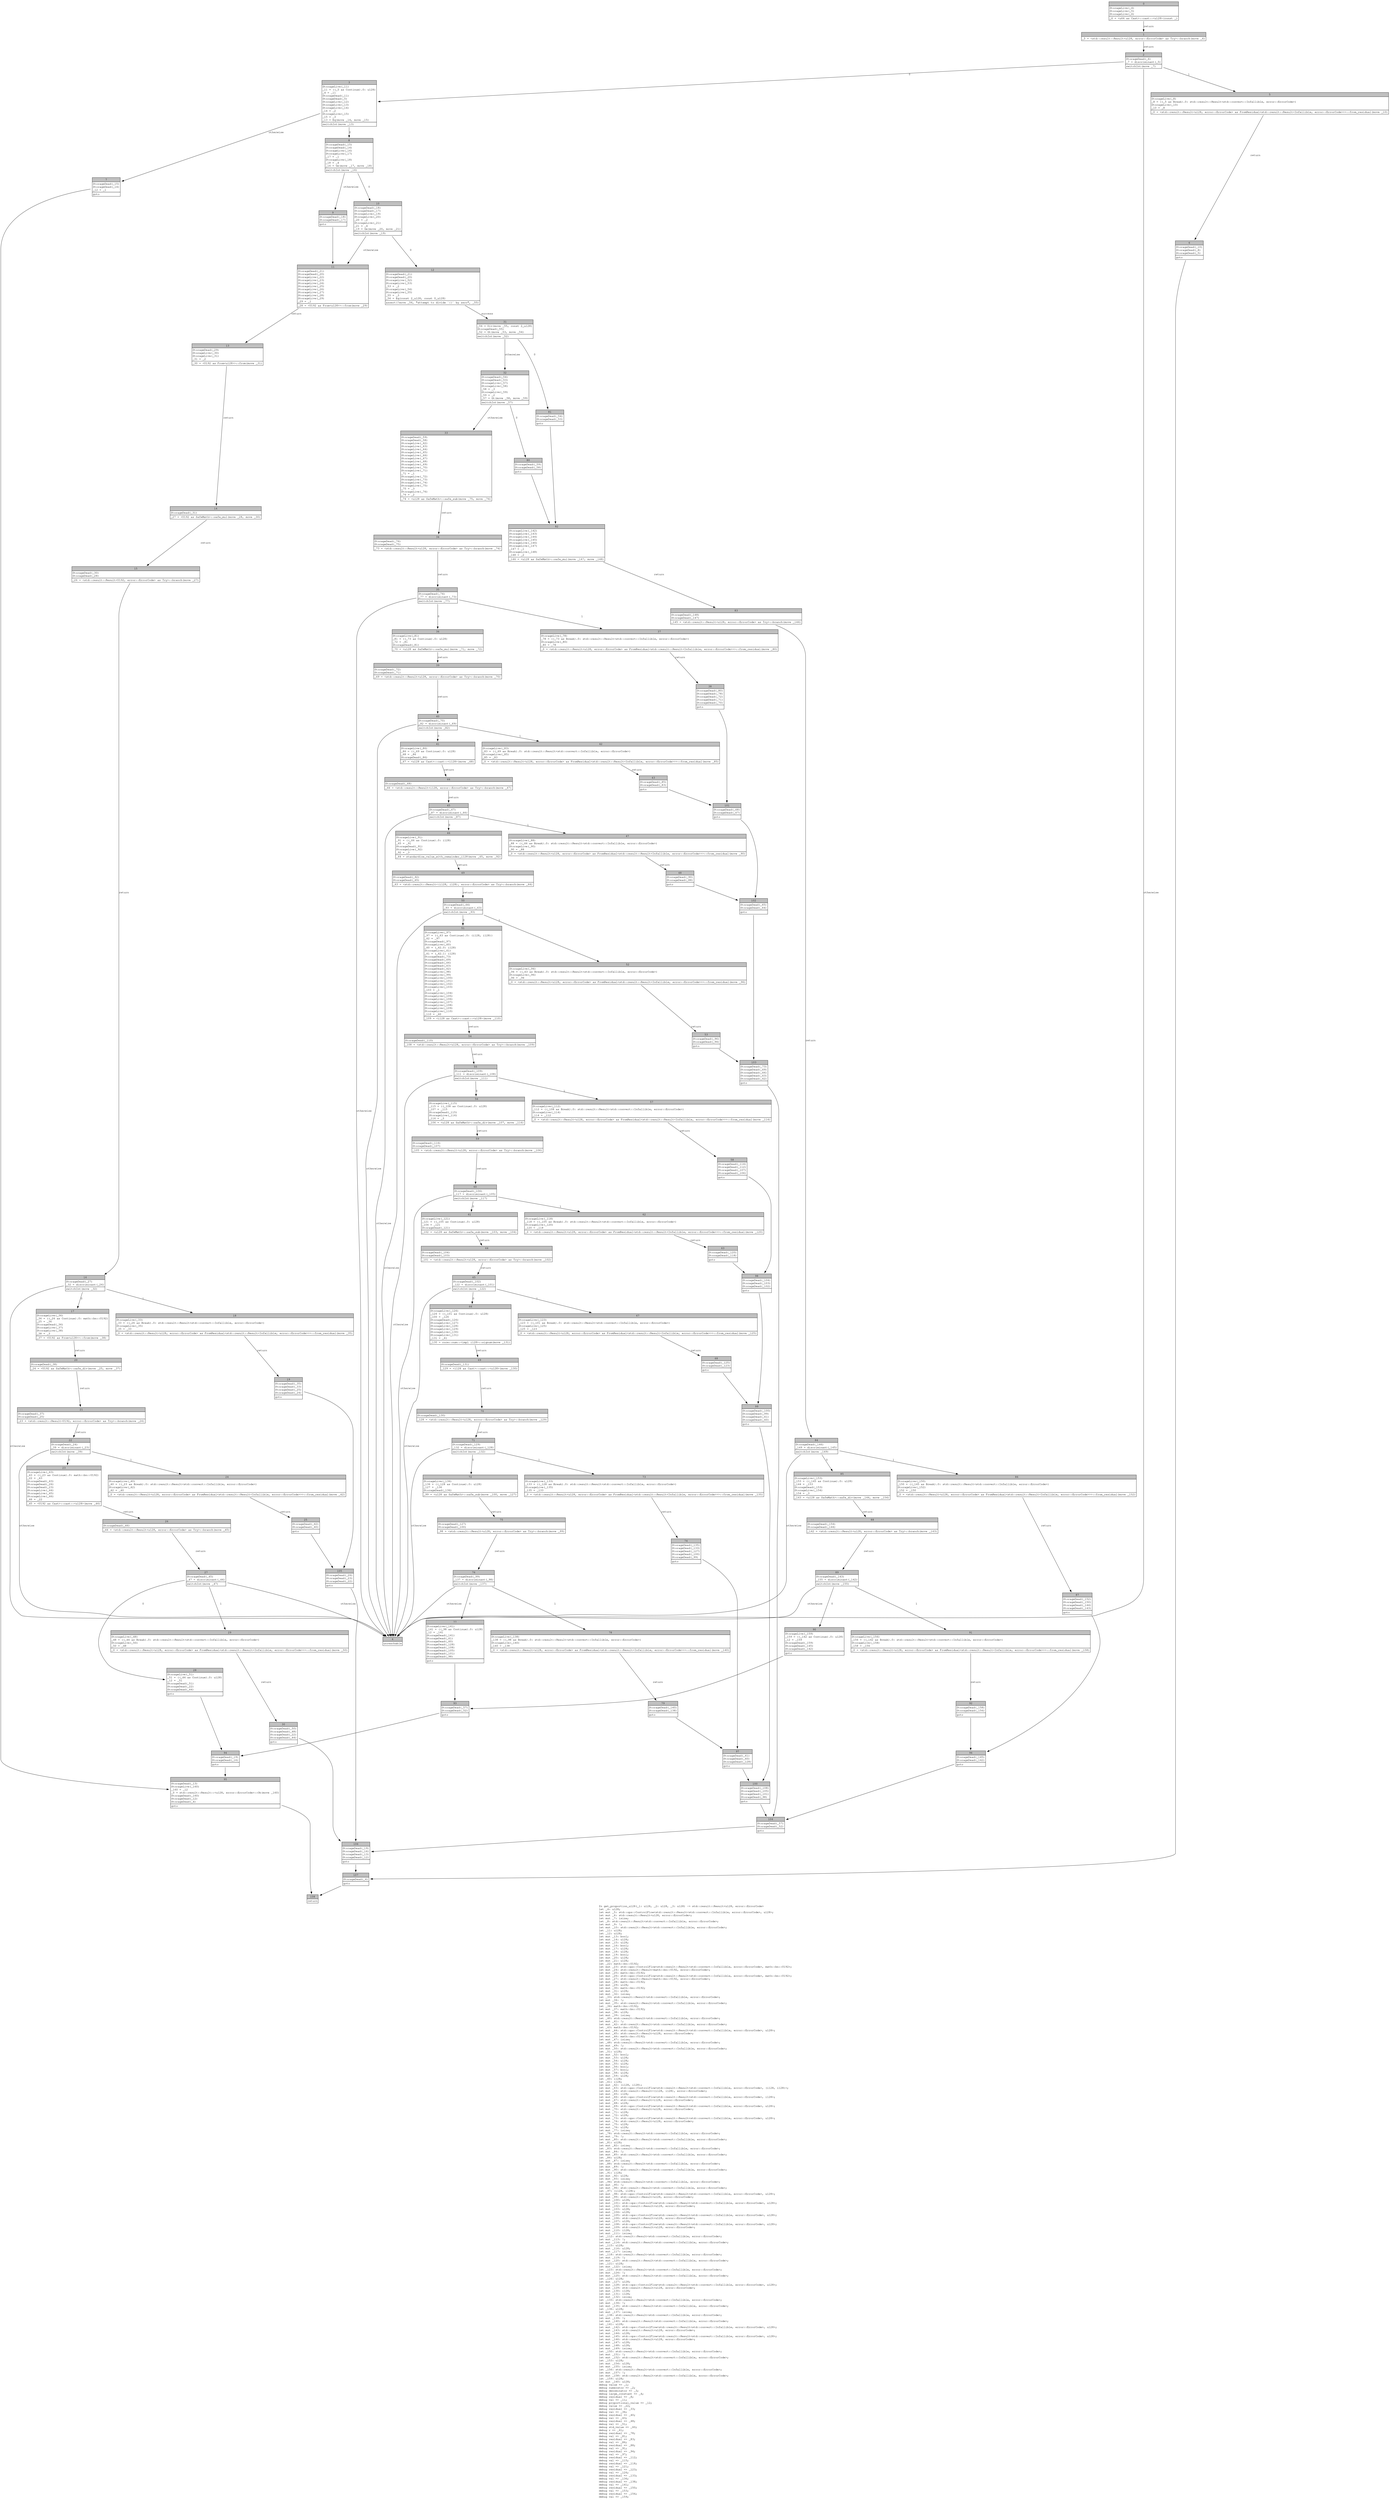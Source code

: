 digraph Mir_0_2317 {
    graph [fontname="Courier, monospace"];
    node [fontname="Courier, monospace"];
    edge [fontname="Courier, monospace"];
    label=<fn get_proportion_u128(_1: u128, _2: u128, _3: u128) -&gt; std::result::Result&lt;u128, error::ErrorCode&gt;<br align="left"/>let _4: u128;<br align="left"/>let mut _5: std::ops::ControlFlow&lt;std::result::Result&lt;std::convert::Infallible, error::ErrorCode&gt;, u128&gt;;<br align="left"/>let mut _6: std::result::Result&lt;u128, error::ErrorCode&gt;;<br align="left"/>let mut _7: isize;<br align="left"/>let _8: std::result::Result&lt;std::convert::Infallible, error::ErrorCode&gt;;<br align="left"/>let mut _9: !;<br align="left"/>let mut _10: std::result::Result&lt;std::convert::Infallible, error::ErrorCode&gt;;<br align="left"/>let _11: u128;<br align="left"/>let _12: u128;<br align="left"/>let mut _13: bool;<br align="left"/>let mut _14: u128;<br align="left"/>let mut _15: u128;<br align="left"/>let mut _16: bool;<br align="left"/>let mut _17: u128;<br align="left"/>let mut _18: u128;<br align="left"/>let mut _19: bool;<br align="left"/>let mut _20: u128;<br align="left"/>let mut _21: u128;<br align="left"/>let _22: math::bn::U192;<br align="left"/>let mut _23: std::ops::ControlFlow&lt;std::result::Result&lt;std::convert::Infallible, error::ErrorCode&gt;, math::bn::U192&gt;;<br align="left"/>let mut _24: std::result::Result&lt;math::bn::U192, error::ErrorCode&gt;;<br align="left"/>let mut _25: math::bn::U192;<br align="left"/>let mut _26: std::ops::ControlFlow&lt;std::result::Result&lt;std::convert::Infallible, error::ErrorCode&gt;, math::bn::U192&gt;;<br align="left"/>let mut _27: std::result::Result&lt;math::bn::U192, error::ErrorCode&gt;;<br align="left"/>let mut _28: math::bn::U192;<br align="left"/>let mut _29: u128;<br align="left"/>let mut _30: math::bn::U192;<br align="left"/>let mut _31: u128;<br align="left"/>let mut _32: isize;<br align="left"/>let _33: std::result::Result&lt;std::convert::Infallible, error::ErrorCode&gt;;<br align="left"/>let mut _34: !;<br align="left"/>let mut _35: std::result::Result&lt;std::convert::Infallible, error::ErrorCode&gt;;<br align="left"/>let _36: math::bn::U192;<br align="left"/>let mut _37: math::bn::U192;<br align="left"/>let mut _38: u128;<br align="left"/>let mut _39: isize;<br align="left"/>let _40: std::result::Result&lt;std::convert::Infallible, error::ErrorCode&gt;;<br align="left"/>let mut _41: !;<br align="left"/>let mut _42: std::result::Result&lt;std::convert::Infallible, error::ErrorCode&gt;;<br align="left"/>let _43: math::bn::U192;<br align="left"/>let mut _44: std::ops::ControlFlow&lt;std::result::Result&lt;std::convert::Infallible, error::ErrorCode&gt;, u128&gt;;<br align="left"/>let mut _45: std::result::Result&lt;u128, error::ErrorCode&gt;;<br align="left"/>let mut _46: math::bn::U192;<br align="left"/>let mut _47: isize;<br align="left"/>let _48: std::result::Result&lt;std::convert::Infallible, error::ErrorCode&gt;;<br align="left"/>let mut _49: !;<br align="left"/>let mut _50: std::result::Result&lt;std::convert::Infallible, error::ErrorCode&gt;;<br align="left"/>let _51: u128;<br align="left"/>let mut _52: bool;<br align="left"/>let mut _53: u128;<br align="left"/>let mut _54: u128;<br align="left"/>let mut _55: u128;<br align="left"/>let mut _56: bool;<br align="left"/>let mut _57: bool;<br align="left"/>let mut _58: u128;<br align="left"/>let mut _59: u128;<br align="left"/>let _60: i128;<br align="left"/>let _61: i128;<br align="left"/>let mut _62: (i128, i128);<br align="left"/>let mut _63: std::ops::ControlFlow&lt;std::result::Result&lt;std::convert::Infallible, error::ErrorCode&gt;, (i128, i128)&gt;;<br align="left"/>let mut _64: std::result::Result&lt;(i128, i128), error::ErrorCode&gt;;<br align="left"/>let mut _65: i128;<br align="left"/>let mut _66: std::ops::ControlFlow&lt;std::result::Result&lt;std::convert::Infallible, error::ErrorCode&gt;, i128&gt;;<br align="left"/>let mut _67: std::result::Result&lt;i128, error::ErrorCode&gt;;<br align="left"/>let mut _68: u128;<br align="left"/>let mut _69: std::ops::ControlFlow&lt;std::result::Result&lt;std::convert::Infallible, error::ErrorCode&gt;, u128&gt;;<br align="left"/>let mut _70: std::result::Result&lt;u128, error::ErrorCode&gt;;<br align="left"/>let mut _71: u128;<br align="left"/>let mut _72: u128;<br align="left"/>let mut _73: std::ops::ControlFlow&lt;std::result::Result&lt;std::convert::Infallible, error::ErrorCode&gt;, u128&gt;;<br align="left"/>let mut _74: std::result::Result&lt;u128, error::ErrorCode&gt;;<br align="left"/>let mut _75: u128;<br align="left"/>let mut _76: u128;<br align="left"/>let mut _77: isize;<br align="left"/>let _78: std::result::Result&lt;std::convert::Infallible, error::ErrorCode&gt;;<br align="left"/>let mut _79: !;<br align="left"/>let mut _80: std::result::Result&lt;std::convert::Infallible, error::ErrorCode&gt;;<br align="left"/>let _81: u128;<br align="left"/>let mut _82: isize;<br align="left"/>let _83: std::result::Result&lt;std::convert::Infallible, error::ErrorCode&gt;;<br align="left"/>let mut _84: !;<br align="left"/>let mut _85: std::result::Result&lt;std::convert::Infallible, error::ErrorCode&gt;;<br align="left"/>let _86: u128;<br align="left"/>let mut _87: isize;<br align="left"/>let _88: std::result::Result&lt;std::convert::Infallible, error::ErrorCode&gt;;<br align="left"/>let mut _89: !;<br align="left"/>let mut _90: std::result::Result&lt;std::convert::Infallible, error::ErrorCode&gt;;<br align="left"/>let _91: i128;<br align="left"/>let mut _92: u128;<br align="left"/>let mut _93: isize;<br align="left"/>let _94: std::result::Result&lt;std::convert::Infallible, error::ErrorCode&gt;;<br align="left"/>let mut _95: !;<br align="left"/>let mut _96: std::result::Result&lt;std::convert::Infallible, error::ErrorCode&gt;;<br align="left"/>let _97: (i128, i128);<br align="left"/>let mut _98: std::ops::ControlFlow&lt;std::result::Result&lt;std::convert::Infallible, error::ErrorCode&gt;, u128&gt;;<br align="left"/>let mut _99: std::result::Result&lt;u128, error::ErrorCode&gt;;<br align="left"/>let mut _100: u128;<br align="left"/>let mut _101: std::ops::ControlFlow&lt;std::result::Result&lt;std::convert::Infallible, error::ErrorCode&gt;, u128&gt;;<br align="left"/>let mut _102: std::result::Result&lt;u128, error::ErrorCode&gt;;<br align="left"/>let mut _103: u128;<br align="left"/>let mut _104: u128;<br align="left"/>let mut _105: std::ops::ControlFlow&lt;std::result::Result&lt;std::convert::Infallible, error::ErrorCode&gt;, u128&gt;;<br align="left"/>let mut _106: std::result::Result&lt;u128, error::ErrorCode&gt;;<br align="left"/>let mut _107: u128;<br align="left"/>let mut _108: std::ops::ControlFlow&lt;std::result::Result&lt;std::convert::Infallible, error::ErrorCode&gt;, u128&gt;;<br align="left"/>let mut _109: std::result::Result&lt;u128, error::ErrorCode&gt;;<br align="left"/>let mut _110: i128;<br align="left"/>let mut _111: isize;<br align="left"/>let _112: std::result::Result&lt;std::convert::Infallible, error::ErrorCode&gt;;<br align="left"/>let mut _113: !;<br align="left"/>let mut _114: std::result::Result&lt;std::convert::Infallible, error::ErrorCode&gt;;<br align="left"/>let _115: u128;<br align="left"/>let mut _116: u128;<br align="left"/>let mut _117: isize;<br align="left"/>let _118: std::result::Result&lt;std::convert::Infallible, error::ErrorCode&gt;;<br align="left"/>let mut _119: !;<br align="left"/>let mut _120: std::result::Result&lt;std::convert::Infallible, error::ErrorCode&gt;;<br align="left"/>let _121: u128;<br align="left"/>let mut _122: isize;<br align="left"/>let _123: std::result::Result&lt;std::convert::Infallible, error::ErrorCode&gt;;<br align="left"/>let mut _124: !;<br align="left"/>let mut _125: std::result::Result&lt;std::convert::Infallible, error::ErrorCode&gt;;<br align="left"/>let _126: u128;<br align="left"/>let mut _127: u128;<br align="left"/>let mut _128: std::ops::ControlFlow&lt;std::result::Result&lt;std::convert::Infallible, error::ErrorCode&gt;, u128&gt;;<br align="left"/>let mut _129: std::result::Result&lt;u128, error::ErrorCode&gt;;<br align="left"/>let mut _130: i128;<br align="left"/>let mut _131: i128;<br align="left"/>let mut _132: isize;<br align="left"/>let _133: std::result::Result&lt;std::convert::Infallible, error::ErrorCode&gt;;<br align="left"/>let mut _134: !;<br align="left"/>let mut _135: std::result::Result&lt;std::convert::Infallible, error::ErrorCode&gt;;<br align="left"/>let _136: u128;<br align="left"/>let mut _137: isize;<br align="left"/>let _138: std::result::Result&lt;std::convert::Infallible, error::ErrorCode&gt;;<br align="left"/>let mut _139: !;<br align="left"/>let mut _140: std::result::Result&lt;std::convert::Infallible, error::ErrorCode&gt;;<br align="left"/>let _141: u128;<br align="left"/>let mut _142: std::ops::ControlFlow&lt;std::result::Result&lt;std::convert::Infallible, error::ErrorCode&gt;, u128&gt;;<br align="left"/>let mut _143: std::result::Result&lt;u128, error::ErrorCode&gt;;<br align="left"/>let mut _144: u128;<br align="left"/>let mut _145: std::ops::ControlFlow&lt;std::result::Result&lt;std::convert::Infallible, error::ErrorCode&gt;, u128&gt;;<br align="left"/>let mut _146: std::result::Result&lt;u128, error::ErrorCode&gt;;<br align="left"/>let mut _147: u128;<br align="left"/>let mut _148: u128;<br align="left"/>let mut _149: isize;<br align="left"/>let _150: std::result::Result&lt;std::convert::Infallible, error::ErrorCode&gt;;<br align="left"/>let mut _151: !;<br align="left"/>let mut _152: std::result::Result&lt;std::convert::Infallible, error::ErrorCode&gt;;<br align="left"/>let _153: u128;<br align="left"/>let mut _154: u128;<br align="left"/>let mut _155: isize;<br align="left"/>let _156: std::result::Result&lt;std::convert::Infallible, error::ErrorCode&gt;;<br align="left"/>let mut _157: !;<br align="left"/>let mut _158: std::result::Result&lt;std::convert::Infallible, error::ErrorCode&gt;;<br align="left"/>let _159: u128;<br align="left"/>let mut _160: u128;<br align="left"/>debug value =&gt; _1;<br align="left"/>debug numerator =&gt; _2;<br align="left"/>debug denominator =&gt; _3;<br align="left"/>debug large_constant =&gt; _4;<br align="left"/>debug residual =&gt; _8;<br align="left"/>debug val =&gt; _11;<br align="left"/>debug proportional_value =&gt; _12;<br align="left"/>debug value =&gt; _22;<br align="left"/>debug residual =&gt; _33;<br align="left"/>debug val =&gt; _36;<br align="left"/>debug residual =&gt; _40;<br align="left"/>debug val =&gt; _43;<br align="left"/>debug residual =&gt; _48;<br align="left"/>debug val =&gt; _51;<br align="left"/>debug std_value =&gt; _60;<br align="left"/>debug r =&gt; _61;<br align="left"/>debug residual =&gt; _78;<br align="left"/>debug val =&gt; _81;<br align="left"/>debug residual =&gt; _83;<br align="left"/>debug val =&gt; _86;<br align="left"/>debug residual =&gt; _88;<br align="left"/>debug val =&gt; _91;<br align="left"/>debug residual =&gt; _94;<br align="left"/>debug val =&gt; _97;<br align="left"/>debug residual =&gt; _112;<br align="left"/>debug val =&gt; _115;<br align="left"/>debug residual =&gt; _118;<br align="left"/>debug val =&gt; _121;<br align="left"/>debug residual =&gt; _123;<br align="left"/>debug val =&gt; _126;<br align="left"/>debug residual =&gt; _133;<br align="left"/>debug val =&gt; _136;<br align="left"/>debug residual =&gt; _138;<br align="left"/>debug val =&gt; _141;<br align="left"/>debug residual =&gt; _150;<br align="left"/>debug val =&gt; _153;<br align="left"/>debug residual =&gt; _156;<br align="left"/>debug val =&gt; _159;<br align="left"/>>;
    bb0__0_2317 [shape="none", label=<<table border="0" cellborder="1" cellspacing="0"><tr><td bgcolor="gray" align="center" colspan="1">0</td></tr><tr><td align="left" balign="left">StorageLive(_4)<br/>StorageLive(_5)<br/>StorageLive(_6)<br/></td></tr><tr><td align="left">_6 = &lt;u64 as Cast&gt;::cast::&lt;u128&gt;(const _)</td></tr></table>>];
    bb1__0_2317 [shape="none", label=<<table border="0" cellborder="1" cellspacing="0"><tr><td bgcolor="gray" align="center" colspan="1">1</td></tr><tr><td align="left">_5 = &lt;std::result::Result&lt;u128, error::ErrorCode&gt; as Try&gt;::branch(move _6)</td></tr></table>>];
    bb2__0_2317 [shape="none", label=<<table border="0" cellborder="1" cellspacing="0"><tr><td bgcolor="gray" align="center" colspan="1">2</td></tr><tr><td align="left" balign="left">StorageDead(_6)<br/>_7 = discriminant(_5)<br/></td></tr><tr><td align="left">switchInt(move _7)</td></tr></table>>];
    bb3__0_2317 [shape="none", label=<<table border="0" cellborder="1" cellspacing="0"><tr><td bgcolor="gray" align="center" colspan="1">3</td></tr><tr><td align="left" balign="left">StorageLive(_11)<br/>_11 = ((_5 as Continue).0: u128)<br/>_4 = _11<br/>StorageDead(_11)<br/>StorageDead(_5)<br/>StorageLive(_12)<br/>StorageLive(_13)<br/>StorageLive(_14)<br/>_14 = _2<br/>StorageLive(_15)<br/>_15 = _3<br/>_13 = Eq(move _14, move _15)<br/></td></tr><tr><td align="left">switchInt(move _13)</td></tr></table>>];
    bb4__0_2317 [shape="none", label=<<table border="0" cellborder="1" cellspacing="0"><tr><td bgcolor="gray" align="center" colspan="1">4</td></tr><tr><td align="left">unreachable</td></tr></table>>];
    bb5__0_2317 [shape="none", label=<<table border="0" cellborder="1" cellspacing="0"><tr><td bgcolor="gray" align="center" colspan="1">5</td></tr><tr><td align="left" balign="left">StorageLive(_8)<br/>_8 = ((_5 as Break).0: std::result::Result&lt;std::convert::Infallible, error::ErrorCode&gt;)<br/>StorageLive(_10)<br/>_10 = _8<br/></td></tr><tr><td align="left">_0 = &lt;std::result::Result&lt;u128, error::ErrorCode&gt; as FromResidual&lt;std::result::Result&lt;Infallible, error::ErrorCode&gt;&gt;&gt;::from_residual(move _10)</td></tr></table>>];
    bb6__0_2317 [shape="none", label=<<table border="0" cellborder="1" cellspacing="0"><tr><td bgcolor="gray" align="center" colspan="1">6</td></tr><tr><td align="left" balign="left">StorageDead(_10)<br/>StorageDead(_8)<br/>StorageDead(_5)<br/></td></tr><tr><td align="left">goto</td></tr></table>>];
    bb7__0_2317 [shape="none", label=<<table border="0" cellborder="1" cellspacing="0"><tr><td bgcolor="gray" align="center" colspan="1">7</td></tr><tr><td align="left" balign="left">StorageDead(_15)<br/>StorageDead(_14)<br/>_12 = _1<br/></td></tr><tr><td align="left">goto</td></tr></table>>];
    bb8__0_2317 [shape="none", label=<<table border="0" cellborder="1" cellspacing="0"><tr><td bgcolor="gray" align="center" colspan="1">8</td></tr><tr><td align="left" balign="left">StorageDead(_15)<br/>StorageDead(_14)<br/>StorageLive(_16)<br/>StorageLive(_17)<br/>_17 = _1<br/>StorageLive(_18)<br/>_18 = _4<br/>_16 = Ge(move _17, move _18)<br/></td></tr><tr><td align="left">switchInt(move _16)</td></tr></table>>];
    bb9__0_2317 [shape="none", label=<<table border="0" cellborder="1" cellspacing="0"><tr><td bgcolor="gray" align="center" colspan="1">9</td></tr><tr><td align="left" balign="left">StorageDead(_18)<br/>StorageDead(_17)<br/></td></tr><tr><td align="left">goto</td></tr></table>>];
    bb10__0_2317 [shape="none", label=<<table border="0" cellborder="1" cellspacing="0"><tr><td bgcolor="gray" align="center" colspan="1">10</td></tr><tr><td align="left" balign="left">StorageDead(_18)<br/>StorageDead(_17)<br/>StorageLive(_19)<br/>StorageLive(_20)<br/>_20 = _2<br/>StorageLive(_21)<br/>_21 = _4<br/>_19 = Ge(move _20, move _21)<br/></td></tr><tr><td align="left">switchInt(move _19)</td></tr></table>>];
    bb11__0_2317 [shape="none", label=<<table border="0" cellborder="1" cellspacing="0"><tr><td bgcolor="gray" align="center" colspan="1">11</td></tr><tr><td align="left" balign="left">StorageDead(_21)<br/>StorageDead(_20)<br/>StorageLive(_22)<br/>StorageLive(_23)<br/>StorageLive(_24)<br/>StorageLive(_25)<br/>StorageLive(_26)<br/>StorageLive(_27)<br/>StorageLive(_28)<br/>StorageLive(_29)<br/>_29 = _1<br/></td></tr><tr><td align="left">_28 = &lt;U192 as From&lt;u128&gt;&gt;::from(move _29)</td></tr></table>>];
    bb12__0_2317 [shape="none", label=<<table border="0" cellborder="1" cellspacing="0"><tr><td bgcolor="gray" align="center" colspan="1">12</td></tr><tr><td align="left" balign="left">StorageDead(_21)<br/>StorageDead(_20)<br/>StorageLive(_52)<br/>StorageLive(_53)<br/>_53 = _2<br/>StorageLive(_54)<br/>StorageLive(_55)<br/>_55 = _3<br/>_56 = Eq(const 2_u128, const 0_u128)<br/></td></tr><tr><td align="left">assert(!move _56, &quot;attempt to divide `{}` by zero&quot;, _55)</td></tr></table>>];
    bb13__0_2317 [shape="none", label=<<table border="0" cellborder="1" cellspacing="0"><tr><td bgcolor="gray" align="center" colspan="1">13</td></tr><tr><td align="left" balign="left">StorageDead(_29)<br/>StorageLive(_30)<br/>StorageLive(_31)<br/>_31 = _2<br/></td></tr><tr><td align="left">_30 = &lt;U192 as From&lt;u128&gt;&gt;::from(move _31)</td></tr></table>>];
    bb14__0_2317 [shape="none", label=<<table border="0" cellborder="1" cellspacing="0"><tr><td bgcolor="gray" align="center" colspan="1">14</td></tr><tr><td align="left" balign="left">StorageDead(_31)<br/></td></tr><tr><td align="left">_27 = &lt;U192 as SafeMath&gt;::safe_mul(move _28, move _30)</td></tr></table>>];
    bb15__0_2317 [shape="none", label=<<table border="0" cellborder="1" cellspacing="0"><tr><td bgcolor="gray" align="center" colspan="1">15</td></tr><tr><td align="left" balign="left">StorageDead(_30)<br/>StorageDead(_28)<br/></td></tr><tr><td align="left">_26 = &lt;std::result::Result&lt;U192, error::ErrorCode&gt; as Try&gt;::branch(move _27)</td></tr></table>>];
    bb16__0_2317 [shape="none", label=<<table border="0" cellborder="1" cellspacing="0"><tr><td bgcolor="gray" align="center" colspan="1">16</td></tr><tr><td align="left" balign="left">StorageDead(_27)<br/>_32 = discriminant(_26)<br/></td></tr><tr><td align="left">switchInt(move _32)</td></tr></table>>];
    bb17__0_2317 [shape="none", label=<<table border="0" cellborder="1" cellspacing="0"><tr><td bgcolor="gray" align="center" colspan="1">17</td></tr><tr><td align="left" balign="left">StorageLive(_36)<br/>_36 = ((_26 as Continue).0: math::bn::U192)<br/>_25 = _36<br/>StorageDead(_36)<br/>StorageLive(_37)<br/>StorageLive(_38)<br/>_38 = _3<br/></td></tr><tr><td align="left">_37 = &lt;U192 as From&lt;u128&gt;&gt;::from(move _38)</td></tr></table>>];
    bb18__0_2317 [shape="none", label=<<table border="0" cellborder="1" cellspacing="0"><tr><td bgcolor="gray" align="center" colspan="1">18</td></tr><tr><td align="left" balign="left">StorageLive(_33)<br/>_33 = ((_26 as Break).0: std::result::Result&lt;std::convert::Infallible, error::ErrorCode&gt;)<br/>StorageLive(_35)<br/>_35 = _33<br/></td></tr><tr><td align="left">_0 = &lt;std::result::Result&lt;u128, error::ErrorCode&gt; as FromResidual&lt;std::result::Result&lt;Infallible, error::ErrorCode&gt;&gt;&gt;::from_residual(move _35)</td></tr></table>>];
    bb19__0_2317 [shape="none", label=<<table border="0" cellborder="1" cellspacing="0"><tr><td bgcolor="gray" align="center" colspan="1">19</td></tr><tr><td align="left" balign="left">StorageDead(_35)<br/>StorageDead(_33)<br/>StorageDead(_25)<br/>StorageDead(_24)<br/></td></tr><tr><td align="left">goto</td></tr></table>>];
    bb20__0_2317 [shape="none", label=<<table border="0" cellborder="1" cellspacing="0"><tr><td bgcolor="gray" align="center" colspan="1">20</td></tr><tr><td align="left" balign="left">StorageDead(_38)<br/></td></tr><tr><td align="left">_24 = &lt;U192 as SafeMath&gt;::safe_div(move _25, move _37)</td></tr></table>>];
    bb21__0_2317 [shape="none", label=<<table border="0" cellborder="1" cellspacing="0"><tr><td bgcolor="gray" align="center" colspan="1">21</td></tr><tr><td align="left" balign="left">StorageDead(_37)<br/>StorageDead(_25)<br/></td></tr><tr><td align="left">_23 = &lt;std::result::Result&lt;U192, error::ErrorCode&gt; as Try&gt;::branch(move _24)</td></tr></table>>];
    bb22__0_2317 [shape="none", label=<<table border="0" cellborder="1" cellspacing="0"><tr><td bgcolor="gray" align="center" colspan="1">22</td></tr><tr><td align="left" balign="left">StorageDead(_24)<br/>_39 = discriminant(_23)<br/></td></tr><tr><td align="left">switchInt(move _39)</td></tr></table>>];
    bb23__0_2317 [shape="none", label=<<table border="0" cellborder="1" cellspacing="0"><tr><td bgcolor="gray" align="center" colspan="1">23</td></tr><tr><td align="left" balign="left">StorageLive(_43)<br/>_43 = ((_23 as Continue).0: math::bn::U192)<br/>_22 = _43<br/>StorageDead(_43)<br/>StorageDead(_26)<br/>StorageDead(_23)<br/>StorageLive(_44)<br/>StorageLive(_45)<br/>StorageLive(_46)<br/>_46 = _22<br/></td></tr><tr><td align="left">_45 = &lt;U192 as Cast&gt;::cast::&lt;u128&gt;(move _46)</td></tr></table>>];
    bb24__0_2317 [shape="none", label=<<table border="0" cellborder="1" cellspacing="0"><tr><td bgcolor="gray" align="center" colspan="1">24</td></tr><tr><td align="left" balign="left">StorageLive(_40)<br/>_40 = ((_23 as Break).0: std::result::Result&lt;std::convert::Infallible, error::ErrorCode&gt;)<br/>StorageLive(_42)<br/>_42 = _40<br/></td></tr><tr><td align="left">_0 = &lt;std::result::Result&lt;u128, error::ErrorCode&gt; as FromResidual&lt;std::result::Result&lt;Infallible, error::ErrorCode&gt;&gt;&gt;::from_residual(move _42)</td></tr></table>>];
    bb25__0_2317 [shape="none", label=<<table border="0" cellborder="1" cellspacing="0"><tr><td bgcolor="gray" align="center" colspan="1">25</td></tr><tr><td align="left" balign="left">StorageDead(_42)<br/>StorageDead(_40)<br/></td></tr><tr><td align="left">goto</td></tr></table>>];
    bb26__0_2317 [shape="none", label=<<table border="0" cellborder="1" cellspacing="0"><tr><td bgcolor="gray" align="center" colspan="1">26</td></tr><tr><td align="left" balign="left">StorageDead(_46)<br/></td></tr><tr><td align="left">_44 = &lt;std::result::Result&lt;u128, error::ErrorCode&gt; as Try&gt;::branch(move _45)</td></tr></table>>];
    bb27__0_2317 [shape="none", label=<<table border="0" cellborder="1" cellspacing="0"><tr><td bgcolor="gray" align="center" colspan="1">27</td></tr><tr><td align="left" balign="left">StorageDead(_45)<br/>_47 = discriminant(_44)<br/></td></tr><tr><td align="left">switchInt(move _47)</td></tr></table>>];
    bb28__0_2317 [shape="none", label=<<table border="0" cellborder="1" cellspacing="0"><tr><td bgcolor="gray" align="center" colspan="1">28</td></tr><tr><td align="left" balign="left">StorageLive(_51)<br/>_51 = ((_44 as Continue).0: u128)<br/>_12 = _51<br/>StorageDead(_51)<br/>StorageDead(_22)<br/>StorageDead(_44)<br/></td></tr><tr><td align="left">goto</td></tr></table>>];
    bb29__0_2317 [shape="none", label=<<table border="0" cellborder="1" cellspacing="0"><tr><td bgcolor="gray" align="center" colspan="1">29</td></tr><tr><td align="left" balign="left">StorageLive(_48)<br/>_48 = ((_44 as Break).0: std::result::Result&lt;std::convert::Infallible, error::ErrorCode&gt;)<br/>StorageLive(_50)<br/>_50 = _48<br/></td></tr><tr><td align="left">_0 = &lt;std::result::Result&lt;u128, error::ErrorCode&gt; as FromResidual&lt;std::result::Result&lt;Infallible, error::ErrorCode&gt;&gt;&gt;::from_residual(move _50)</td></tr></table>>];
    bb30__0_2317 [shape="none", label=<<table border="0" cellborder="1" cellspacing="0"><tr><td bgcolor="gray" align="center" colspan="1">30</td></tr><tr><td align="left" balign="left">StorageDead(_50)<br/>StorageDead(_48)<br/>StorageDead(_22)<br/>StorageDead(_44)<br/></td></tr><tr><td align="left">goto</td></tr></table>>];
    bb31__0_2317 [shape="none", label=<<table border="0" cellborder="1" cellspacing="0"><tr><td bgcolor="gray" align="center" colspan="1">31</td></tr><tr><td align="left" balign="left">_54 = Div(move _55, const 2_u128)<br/>StorageDead(_55)<br/>_52 = Gt(move _53, move _54)<br/></td></tr><tr><td align="left">switchInt(move _52)</td></tr></table>>];
    bb32__0_2317 [shape="none", label=<<table border="0" cellborder="1" cellspacing="0"><tr><td bgcolor="gray" align="center" colspan="1">32</td></tr><tr><td align="left" balign="left">StorageDead(_54)<br/>StorageDead(_53)<br/>StorageLive(_57)<br/>StorageLive(_58)<br/>_58 = _3<br/>StorageLive(_59)<br/>_59 = _2<br/>_57 = Gt(move _58, move _59)<br/></td></tr><tr><td align="left">switchInt(move _57)</td></tr></table>>];
    bb33__0_2317 [shape="none", label=<<table border="0" cellborder="1" cellspacing="0"><tr><td bgcolor="gray" align="center" colspan="1">33</td></tr><tr><td align="left" balign="left">StorageDead(_59)<br/>StorageDead(_58)<br/>StorageLive(_62)<br/>StorageLive(_63)<br/>StorageLive(_64)<br/>StorageLive(_65)<br/>StorageLive(_66)<br/>StorageLive(_67)<br/>StorageLive(_68)<br/>StorageLive(_69)<br/>StorageLive(_70)<br/>StorageLive(_71)<br/>_71 = _1<br/>StorageLive(_72)<br/>StorageLive(_73)<br/>StorageLive(_74)<br/>StorageLive(_75)<br/>_75 = _3<br/>StorageLive(_76)<br/>_76 = _2<br/></td></tr><tr><td align="left">_74 = &lt;u128 as SafeMath&gt;::safe_sub(move _75, move _76)</td></tr></table>>];
    bb34__0_2317 [shape="none", label=<<table border="0" cellborder="1" cellspacing="0"><tr><td bgcolor="gray" align="center" colspan="1">34</td></tr><tr><td align="left" balign="left">StorageDead(_76)<br/>StorageDead(_75)<br/></td></tr><tr><td align="left">_73 = &lt;std::result::Result&lt;u128, error::ErrorCode&gt; as Try&gt;::branch(move _74)</td></tr></table>>];
    bb35__0_2317 [shape="none", label=<<table border="0" cellborder="1" cellspacing="0"><tr><td bgcolor="gray" align="center" colspan="1">35</td></tr><tr><td align="left" balign="left">StorageDead(_74)<br/>_77 = discriminant(_73)<br/></td></tr><tr><td align="left">switchInt(move _77)</td></tr></table>>];
    bb36__0_2317 [shape="none", label=<<table border="0" cellborder="1" cellspacing="0"><tr><td bgcolor="gray" align="center" colspan="1">36</td></tr><tr><td align="left" balign="left">StorageLive(_81)<br/>_81 = ((_73 as Continue).0: u128)<br/>_72 = _81<br/>StorageDead(_81)<br/></td></tr><tr><td align="left">_70 = &lt;u128 as SafeMath&gt;::safe_mul(move _71, move _72)</td></tr></table>>];
    bb37__0_2317 [shape="none", label=<<table border="0" cellborder="1" cellspacing="0"><tr><td bgcolor="gray" align="center" colspan="1">37</td></tr><tr><td align="left" balign="left">StorageLive(_78)<br/>_78 = ((_73 as Break).0: std::result::Result&lt;std::convert::Infallible, error::ErrorCode&gt;)<br/>StorageLive(_80)<br/>_80 = _78<br/></td></tr><tr><td align="left">_0 = &lt;std::result::Result&lt;u128, error::ErrorCode&gt; as FromResidual&lt;std::result::Result&lt;Infallible, error::ErrorCode&gt;&gt;&gt;::from_residual(move _80)</td></tr></table>>];
    bb38__0_2317 [shape="none", label=<<table border="0" cellborder="1" cellspacing="0"><tr><td bgcolor="gray" align="center" colspan="1">38</td></tr><tr><td align="left" balign="left">StorageDead(_80)<br/>StorageDead(_78)<br/>StorageDead(_72)<br/>StorageDead(_71)<br/>StorageDead(_70)<br/></td></tr><tr><td align="left">goto</td></tr></table>>];
    bb39__0_2317 [shape="none", label=<<table border="0" cellborder="1" cellspacing="0"><tr><td bgcolor="gray" align="center" colspan="1">39</td></tr><tr><td align="left" balign="left">StorageDead(_72)<br/>StorageDead(_71)<br/></td></tr><tr><td align="left">_69 = &lt;std::result::Result&lt;u128, error::ErrorCode&gt; as Try&gt;::branch(move _70)</td></tr></table>>];
    bb40__0_2317 [shape="none", label=<<table border="0" cellborder="1" cellspacing="0"><tr><td bgcolor="gray" align="center" colspan="1">40</td></tr><tr><td align="left" balign="left">StorageDead(_70)<br/>_82 = discriminant(_69)<br/></td></tr><tr><td align="left">switchInt(move _82)</td></tr></table>>];
    bb41__0_2317 [shape="none", label=<<table border="0" cellborder="1" cellspacing="0"><tr><td bgcolor="gray" align="center" colspan="1">41</td></tr><tr><td align="left" balign="left">StorageLive(_86)<br/>_86 = ((_69 as Continue).0: u128)<br/>_68 = _86<br/>StorageDead(_86)<br/></td></tr><tr><td align="left">_67 = &lt;u128 as Cast&gt;::cast::&lt;i128&gt;(move _68)</td></tr></table>>];
    bb42__0_2317 [shape="none", label=<<table border="0" cellborder="1" cellspacing="0"><tr><td bgcolor="gray" align="center" colspan="1">42</td></tr><tr><td align="left" balign="left">StorageLive(_83)<br/>_83 = ((_69 as Break).0: std::result::Result&lt;std::convert::Infallible, error::ErrorCode&gt;)<br/>StorageLive(_85)<br/>_85 = _83<br/></td></tr><tr><td align="left">_0 = &lt;std::result::Result&lt;u128, error::ErrorCode&gt; as FromResidual&lt;std::result::Result&lt;Infallible, error::ErrorCode&gt;&gt;&gt;::from_residual(move _85)</td></tr></table>>];
    bb43__0_2317 [shape="none", label=<<table border="0" cellborder="1" cellspacing="0"><tr><td bgcolor="gray" align="center" colspan="1">43</td></tr><tr><td align="left" balign="left">StorageDead(_85)<br/>StorageDead(_83)<br/></td></tr><tr><td align="left">goto</td></tr></table>>];
    bb44__0_2317 [shape="none", label=<<table border="0" cellborder="1" cellspacing="0"><tr><td bgcolor="gray" align="center" colspan="1">44</td></tr><tr><td align="left" balign="left">StorageDead(_68)<br/></td></tr><tr><td align="left">_66 = &lt;std::result::Result&lt;i128, error::ErrorCode&gt; as Try&gt;::branch(move _67)</td></tr></table>>];
    bb45__0_2317 [shape="none", label=<<table border="0" cellborder="1" cellspacing="0"><tr><td bgcolor="gray" align="center" colspan="1">45</td></tr><tr><td align="left" balign="left">StorageDead(_67)<br/>_87 = discriminant(_66)<br/></td></tr><tr><td align="left">switchInt(move _87)</td></tr></table>>];
    bb46__0_2317 [shape="none", label=<<table border="0" cellborder="1" cellspacing="0"><tr><td bgcolor="gray" align="center" colspan="1">46</td></tr><tr><td align="left" balign="left">StorageLive(_91)<br/>_91 = ((_66 as Continue).0: i128)<br/>_65 = _91<br/>StorageDead(_91)<br/>StorageLive(_92)<br/>_92 = _3<br/></td></tr><tr><td align="left">_64 = standardize_value_with_remainder_i128(move _65, move _92)</td></tr></table>>];
    bb47__0_2317 [shape="none", label=<<table border="0" cellborder="1" cellspacing="0"><tr><td bgcolor="gray" align="center" colspan="1">47</td></tr><tr><td align="left" balign="left">StorageLive(_88)<br/>_88 = ((_66 as Break).0: std::result::Result&lt;std::convert::Infallible, error::ErrorCode&gt;)<br/>StorageLive(_90)<br/>_90 = _88<br/></td></tr><tr><td align="left">_0 = &lt;std::result::Result&lt;u128, error::ErrorCode&gt; as FromResidual&lt;std::result::Result&lt;Infallible, error::ErrorCode&gt;&gt;&gt;::from_residual(move _90)</td></tr></table>>];
    bb48__0_2317 [shape="none", label=<<table border="0" cellborder="1" cellspacing="0"><tr><td bgcolor="gray" align="center" colspan="1">48</td></tr><tr><td align="left" balign="left">StorageDead(_90)<br/>StorageDead(_88)<br/></td></tr><tr><td align="left">goto</td></tr></table>>];
    bb49__0_2317 [shape="none", label=<<table border="0" cellborder="1" cellspacing="0"><tr><td bgcolor="gray" align="center" colspan="1">49</td></tr><tr><td align="left" balign="left">StorageDead(_92)<br/>StorageDead(_65)<br/></td></tr><tr><td align="left">_63 = &lt;std::result::Result&lt;(i128, i128), error::ErrorCode&gt; as Try&gt;::branch(move _64)</td></tr></table>>];
    bb50__0_2317 [shape="none", label=<<table border="0" cellborder="1" cellspacing="0"><tr><td bgcolor="gray" align="center" colspan="1">50</td></tr><tr><td align="left" balign="left">StorageDead(_64)<br/>_93 = discriminant(_63)<br/></td></tr><tr><td align="left">switchInt(move _93)</td></tr></table>>];
    bb51__0_2317 [shape="none", label=<<table border="0" cellborder="1" cellspacing="0"><tr><td bgcolor="gray" align="center" colspan="1">51</td></tr><tr><td align="left" balign="left">StorageLive(_97)<br/>_97 = ((_63 as Continue).0: (i128, i128))<br/>_62 = _97<br/>StorageDead(_97)<br/>StorageLive(_60)<br/>_60 = (_62.0: i128)<br/>StorageLive(_61)<br/>_61 = (_62.1: i128)<br/>StorageDead(_73)<br/>StorageDead(_69)<br/>StorageDead(_66)<br/>StorageDead(_63)<br/>StorageDead(_62)<br/>StorageLive(_98)<br/>StorageLive(_99)<br/>StorageLive(_100)<br/>StorageLive(_101)<br/>StorageLive(_102)<br/>StorageLive(_103)<br/>_103 = _1<br/>StorageLive(_104)<br/>StorageLive(_105)<br/>StorageLive(_106)<br/>StorageLive(_107)<br/>StorageLive(_108)<br/>StorageLive(_109)<br/>StorageLive(_110)<br/>_110 = _60<br/></td></tr><tr><td align="left">_109 = &lt;i128 as Cast&gt;::cast::&lt;u128&gt;(move _110)</td></tr></table>>];
    bb52__0_2317 [shape="none", label=<<table border="0" cellborder="1" cellspacing="0"><tr><td bgcolor="gray" align="center" colspan="1">52</td></tr><tr><td align="left" balign="left">StorageLive(_94)<br/>_94 = ((_63 as Break).0: std::result::Result&lt;std::convert::Infallible, error::ErrorCode&gt;)<br/>StorageLive(_96)<br/>_96 = _94<br/></td></tr><tr><td align="left">_0 = &lt;std::result::Result&lt;u128, error::ErrorCode&gt; as FromResidual&lt;std::result::Result&lt;Infallible, error::ErrorCode&gt;&gt;&gt;::from_residual(move _96)</td></tr></table>>];
    bb53__0_2317 [shape="none", label=<<table border="0" cellborder="1" cellspacing="0"><tr><td bgcolor="gray" align="center" colspan="1">53</td></tr><tr><td align="left" balign="left">StorageDead(_96)<br/>StorageDead(_94)<br/></td></tr><tr><td align="left">goto</td></tr></table>>];
    bb54__0_2317 [shape="none", label=<<table border="0" cellborder="1" cellspacing="0"><tr><td bgcolor="gray" align="center" colspan="1">54</td></tr><tr><td align="left" balign="left">StorageDead(_110)<br/></td></tr><tr><td align="left">_108 = &lt;std::result::Result&lt;u128, error::ErrorCode&gt; as Try&gt;::branch(move _109)</td></tr></table>>];
    bb55__0_2317 [shape="none", label=<<table border="0" cellborder="1" cellspacing="0"><tr><td bgcolor="gray" align="center" colspan="1">55</td></tr><tr><td align="left" balign="left">StorageDead(_109)<br/>_111 = discriminant(_108)<br/></td></tr><tr><td align="left">switchInt(move _111)</td></tr></table>>];
    bb56__0_2317 [shape="none", label=<<table border="0" cellborder="1" cellspacing="0"><tr><td bgcolor="gray" align="center" colspan="1">56</td></tr><tr><td align="left" balign="left">StorageLive(_115)<br/>_115 = ((_108 as Continue).0: u128)<br/>_107 = _115<br/>StorageDead(_115)<br/>StorageLive(_116)<br/>_116 = _3<br/></td></tr><tr><td align="left">_106 = &lt;u128 as SafeMath&gt;::safe_div(move _107, move _116)</td></tr></table>>];
    bb57__0_2317 [shape="none", label=<<table border="0" cellborder="1" cellspacing="0"><tr><td bgcolor="gray" align="center" colspan="1">57</td></tr><tr><td align="left" balign="left">StorageLive(_112)<br/>_112 = ((_108 as Break).0: std::result::Result&lt;std::convert::Infallible, error::ErrorCode&gt;)<br/>StorageLive(_114)<br/>_114 = _112<br/></td></tr><tr><td align="left">_0 = &lt;std::result::Result&lt;u128, error::ErrorCode&gt; as FromResidual&lt;std::result::Result&lt;Infallible, error::ErrorCode&gt;&gt;&gt;::from_residual(move _114)</td></tr></table>>];
    bb58__0_2317 [shape="none", label=<<table border="0" cellborder="1" cellspacing="0"><tr><td bgcolor="gray" align="center" colspan="1">58</td></tr><tr><td align="left" balign="left">StorageDead(_114)<br/>StorageDead(_112)<br/>StorageDead(_107)<br/>StorageDead(_106)<br/></td></tr><tr><td align="left">goto</td></tr></table>>];
    bb59__0_2317 [shape="none", label=<<table border="0" cellborder="1" cellspacing="0"><tr><td bgcolor="gray" align="center" colspan="1">59</td></tr><tr><td align="left" balign="left">StorageDead(_116)<br/>StorageDead(_107)<br/></td></tr><tr><td align="left">_105 = &lt;std::result::Result&lt;u128, error::ErrorCode&gt; as Try&gt;::branch(move _106)</td></tr></table>>];
    bb60__0_2317 [shape="none", label=<<table border="0" cellborder="1" cellspacing="0"><tr><td bgcolor="gray" align="center" colspan="1">60</td></tr><tr><td align="left" balign="left">StorageDead(_106)<br/>_117 = discriminant(_105)<br/></td></tr><tr><td align="left">switchInt(move _117)</td></tr></table>>];
    bb61__0_2317 [shape="none", label=<<table border="0" cellborder="1" cellspacing="0"><tr><td bgcolor="gray" align="center" colspan="1">61</td></tr><tr><td align="left" balign="left">StorageLive(_121)<br/>_121 = ((_105 as Continue).0: u128)<br/>_104 = _121<br/>StorageDead(_121)<br/></td></tr><tr><td align="left">_102 = &lt;u128 as SafeMath&gt;::safe_sub(move _103, move _104)</td></tr></table>>];
    bb62__0_2317 [shape="none", label=<<table border="0" cellborder="1" cellspacing="0"><tr><td bgcolor="gray" align="center" colspan="1">62</td></tr><tr><td align="left" balign="left">StorageLive(_118)<br/>_118 = ((_105 as Break).0: std::result::Result&lt;std::convert::Infallible, error::ErrorCode&gt;)<br/>StorageLive(_120)<br/>_120 = _118<br/></td></tr><tr><td align="left">_0 = &lt;std::result::Result&lt;u128, error::ErrorCode&gt; as FromResidual&lt;std::result::Result&lt;Infallible, error::ErrorCode&gt;&gt;&gt;::from_residual(move _120)</td></tr></table>>];
    bb63__0_2317 [shape="none", label=<<table border="0" cellborder="1" cellspacing="0"><tr><td bgcolor="gray" align="center" colspan="1">63</td></tr><tr><td align="left" balign="left">StorageDead(_120)<br/>StorageDead(_118)<br/></td></tr><tr><td align="left">goto</td></tr></table>>];
    bb64__0_2317 [shape="none", label=<<table border="0" cellborder="1" cellspacing="0"><tr><td bgcolor="gray" align="center" colspan="1">64</td></tr><tr><td align="left" balign="left">StorageDead(_104)<br/>StorageDead(_103)<br/></td></tr><tr><td align="left">_101 = &lt;std::result::Result&lt;u128, error::ErrorCode&gt; as Try&gt;::branch(move _102)</td></tr></table>>];
    bb65__0_2317 [shape="none", label=<<table border="0" cellborder="1" cellspacing="0"><tr><td bgcolor="gray" align="center" colspan="1">65</td></tr><tr><td align="left" balign="left">StorageDead(_102)<br/>_122 = discriminant(_101)<br/></td></tr><tr><td align="left">switchInt(move _122)</td></tr></table>>];
    bb66__0_2317 [shape="none", label=<<table border="0" cellborder="1" cellspacing="0"><tr><td bgcolor="gray" align="center" colspan="1">66</td></tr><tr><td align="left" balign="left">StorageLive(_126)<br/>_126 = ((_101 as Continue).0: u128)<br/>_100 = _126<br/>StorageDead(_126)<br/>StorageLive(_127)<br/>StorageLive(_128)<br/>StorageLive(_129)<br/>StorageLive(_130)<br/>StorageLive(_131)<br/>_131 = _61<br/></td></tr><tr><td align="left">_130 = core::num::&lt;impl i128&gt;::signum(move _131)</td></tr></table>>];
    bb67__0_2317 [shape="none", label=<<table border="0" cellborder="1" cellspacing="0"><tr><td bgcolor="gray" align="center" colspan="1">67</td></tr><tr><td align="left" balign="left">StorageLive(_123)<br/>_123 = ((_101 as Break).0: std::result::Result&lt;std::convert::Infallible, error::ErrorCode&gt;)<br/>StorageLive(_125)<br/>_125 = _123<br/></td></tr><tr><td align="left">_0 = &lt;std::result::Result&lt;u128, error::ErrorCode&gt; as FromResidual&lt;std::result::Result&lt;Infallible, error::ErrorCode&gt;&gt;&gt;::from_residual(move _125)</td></tr></table>>];
    bb68__0_2317 [shape="none", label=<<table border="0" cellborder="1" cellspacing="0"><tr><td bgcolor="gray" align="center" colspan="1">68</td></tr><tr><td align="left" balign="left">StorageDead(_125)<br/>StorageDead(_123)<br/></td></tr><tr><td align="left">goto</td></tr></table>>];
    bb69__0_2317 [shape="none", label=<<table border="0" cellborder="1" cellspacing="0"><tr><td bgcolor="gray" align="center" colspan="1">69</td></tr><tr><td align="left" balign="left">StorageDead(_131)<br/></td></tr><tr><td align="left">_129 = &lt;i128 as Cast&gt;::cast::&lt;u128&gt;(move _130)</td></tr></table>>];
    bb70__0_2317 [shape="none", label=<<table border="0" cellborder="1" cellspacing="0"><tr><td bgcolor="gray" align="center" colspan="1">70</td></tr><tr><td align="left" balign="left">StorageDead(_130)<br/></td></tr><tr><td align="left">_128 = &lt;std::result::Result&lt;u128, error::ErrorCode&gt; as Try&gt;::branch(move _129)</td></tr></table>>];
    bb71__0_2317 [shape="none", label=<<table border="0" cellborder="1" cellspacing="0"><tr><td bgcolor="gray" align="center" colspan="1">71</td></tr><tr><td align="left" balign="left">StorageDead(_129)<br/>_132 = discriminant(_128)<br/></td></tr><tr><td align="left">switchInt(move _132)</td></tr></table>>];
    bb72__0_2317 [shape="none", label=<<table border="0" cellborder="1" cellspacing="0"><tr><td bgcolor="gray" align="center" colspan="1">72</td></tr><tr><td align="left" balign="left">StorageLive(_136)<br/>_136 = ((_128 as Continue).0: u128)<br/>_127 = _136<br/>StorageDead(_136)<br/></td></tr><tr><td align="left">_99 = &lt;u128 as SafeMath&gt;::safe_sub(move _100, move _127)</td></tr></table>>];
    bb73__0_2317 [shape="none", label=<<table border="0" cellborder="1" cellspacing="0"><tr><td bgcolor="gray" align="center" colspan="1">73</td></tr><tr><td align="left" balign="left">StorageLive(_133)<br/>_133 = ((_128 as Break).0: std::result::Result&lt;std::convert::Infallible, error::ErrorCode&gt;)<br/>StorageLive(_135)<br/>_135 = _133<br/></td></tr><tr><td align="left">_0 = &lt;std::result::Result&lt;u128, error::ErrorCode&gt; as FromResidual&lt;std::result::Result&lt;Infallible, error::ErrorCode&gt;&gt;&gt;::from_residual(move _135)</td></tr></table>>];
    bb74__0_2317 [shape="none", label=<<table border="0" cellborder="1" cellspacing="0"><tr><td bgcolor="gray" align="center" colspan="1">74</td></tr><tr><td align="left" balign="left">StorageDead(_135)<br/>StorageDead(_133)<br/>StorageDead(_127)<br/>StorageDead(_100)<br/>StorageDead(_99)<br/></td></tr><tr><td align="left">goto</td></tr></table>>];
    bb75__0_2317 [shape="none", label=<<table border="0" cellborder="1" cellspacing="0"><tr><td bgcolor="gray" align="center" colspan="1">75</td></tr><tr><td align="left" balign="left">StorageDead(_127)<br/>StorageDead(_100)<br/></td></tr><tr><td align="left">_98 = &lt;std::result::Result&lt;u128, error::ErrorCode&gt; as Try&gt;::branch(move _99)</td></tr></table>>];
    bb76__0_2317 [shape="none", label=<<table border="0" cellborder="1" cellspacing="0"><tr><td bgcolor="gray" align="center" colspan="1">76</td></tr><tr><td align="left" balign="left">StorageDead(_99)<br/>_137 = discriminant(_98)<br/></td></tr><tr><td align="left">switchInt(move _137)</td></tr></table>>];
    bb77__0_2317 [shape="none", label=<<table border="0" cellborder="1" cellspacing="0"><tr><td bgcolor="gray" align="center" colspan="1">77</td></tr><tr><td align="left" balign="left">StorageLive(_141)<br/>_141 = ((_98 as Continue).0: u128)<br/>_12 = _141<br/>StorageDead(_141)<br/>StorageDead(_61)<br/>StorageDead(_60)<br/>StorageDead(_128)<br/>StorageDead(_108)<br/>StorageDead(_105)<br/>StorageDead(_101)<br/>StorageDead(_98)<br/></td></tr><tr><td align="left">goto</td></tr></table>>];
    bb78__0_2317 [shape="none", label=<<table border="0" cellborder="1" cellspacing="0"><tr><td bgcolor="gray" align="center" colspan="1">78</td></tr><tr><td align="left" balign="left">StorageLive(_138)<br/>_138 = ((_98 as Break).0: std::result::Result&lt;std::convert::Infallible, error::ErrorCode&gt;)<br/>StorageLive(_140)<br/>_140 = _138<br/></td></tr><tr><td align="left">_0 = &lt;std::result::Result&lt;u128, error::ErrorCode&gt; as FromResidual&lt;std::result::Result&lt;Infallible, error::ErrorCode&gt;&gt;&gt;::from_residual(move _140)</td></tr></table>>];
    bb79__0_2317 [shape="none", label=<<table border="0" cellborder="1" cellspacing="0"><tr><td bgcolor="gray" align="center" colspan="1">79</td></tr><tr><td align="left" balign="left">StorageDead(_140)<br/>StorageDead(_138)<br/></td></tr><tr><td align="left">goto</td></tr></table>>];
    bb80__0_2317 [shape="none", label=<<table border="0" cellborder="1" cellspacing="0"><tr><td bgcolor="gray" align="center" colspan="1">80</td></tr><tr><td align="left" balign="left">StorageDead(_59)<br/>StorageDead(_58)<br/></td></tr><tr><td align="left">goto</td></tr></table>>];
    bb81__0_2317 [shape="none", label=<<table border="0" cellborder="1" cellspacing="0"><tr><td bgcolor="gray" align="center" colspan="1">81</td></tr><tr><td align="left" balign="left">StorageDead(_54)<br/>StorageDead(_53)<br/></td></tr><tr><td align="left">goto</td></tr></table>>];
    bb82__0_2317 [shape="none", label=<<table border="0" cellborder="1" cellspacing="0"><tr><td bgcolor="gray" align="center" colspan="1">82</td></tr><tr><td align="left" balign="left">StorageLive(_142)<br/>StorageLive(_143)<br/>StorageLive(_144)<br/>StorageLive(_145)<br/>StorageLive(_146)<br/>StorageLive(_147)<br/>_147 = _1<br/>StorageLive(_148)<br/>_148 = _2<br/></td></tr><tr><td align="left">_146 = &lt;u128 as SafeMath&gt;::safe_mul(move _147, move _148)</td></tr></table>>];
    bb83__0_2317 [shape="none", label=<<table border="0" cellborder="1" cellspacing="0"><tr><td bgcolor="gray" align="center" colspan="1">83</td></tr><tr><td align="left" balign="left">StorageDead(_148)<br/>StorageDead(_147)<br/></td></tr><tr><td align="left">_145 = &lt;std::result::Result&lt;u128, error::ErrorCode&gt; as Try&gt;::branch(move _146)</td></tr></table>>];
    bb84__0_2317 [shape="none", label=<<table border="0" cellborder="1" cellspacing="0"><tr><td bgcolor="gray" align="center" colspan="1">84</td></tr><tr><td align="left" balign="left">StorageDead(_146)<br/>_149 = discriminant(_145)<br/></td></tr><tr><td align="left">switchInt(move _149)</td></tr></table>>];
    bb85__0_2317 [shape="none", label=<<table border="0" cellborder="1" cellspacing="0"><tr><td bgcolor="gray" align="center" colspan="1">85</td></tr><tr><td align="left" balign="left">StorageLive(_153)<br/>_153 = ((_145 as Continue).0: u128)<br/>_144 = _153<br/>StorageDead(_153)<br/>StorageLive(_154)<br/>_154 = _3<br/></td></tr><tr><td align="left">_143 = &lt;u128 as SafeMath&gt;::safe_div(move _144, move _154)</td></tr></table>>];
    bb86__0_2317 [shape="none", label=<<table border="0" cellborder="1" cellspacing="0"><tr><td bgcolor="gray" align="center" colspan="1">86</td></tr><tr><td align="left" balign="left">StorageLive(_150)<br/>_150 = ((_145 as Break).0: std::result::Result&lt;std::convert::Infallible, error::ErrorCode&gt;)<br/>StorageLive(_152)<br/>_152 = _150<br/></td></tr><tr><td align="left">_0 = &lt;std::result::Result&lt;u128, error::ErrorCode&gt; as FromResidual&lt;std::result::Result&lt;Infallible, error::ErrorCode&gt;&gt;&gt;::from_residual(move _152)</td></tr></table>>];
    bb87__0_2317 [shape="none", label=<<table border="0" cellborder="1" cellspacing="0"><tr><td bgcolor="gray" align="center" colspan="1">87</td></tr><tr><td align="left" balign="left">StorageDead(_152)<br/>StorageDead(_150)<br/>StorageDead(_144)<br/>StorageDead(_143)<br/></td></tr><tr><td align="left">goto</td></tr></table>>];
    bb88__0_2317 [shape="none", label=<<table border="0" cellborder="1" cellspacing="0"><tr><td bgcolor="gray" align="center" colspan="1">88</td></tr><tr><td align="left" balign="left">StorageDead(_154)<br/>StorageDead(_144)<br/></td></tr><tr><td align="left">_142 = &lt;std::result::Result&lt;u128, error::ErrorCode&gt; as Try&gt;::branch(move _143)</td></tr></table>>];
    bb89__0_2317 [shape="none", label=<<table border="0" cellborder="1" cellspacing="0"><tr><td bgcolor="gray" align="center" colspan="1">89</td></tr><tr><td align="left" balign="left">StorageDead(_143)<br/>_155 = discriminant(_142)<br/></td></tr><tr><td align="left">switchInt(move _155)</td></tr></table>>];
    bb90__0_2317 [shape="none", label=<<table border="0" cellborder="1" cellspacing="0"><tr><td bgcolor="gray" align="center" colspan="1">90</td></tr><tr><td align="left" balign="left">StorageLive(_159)<br/>_159 = ((_142 as Continue).0: u128)<br/>_12 = _159<br/>StorageDead(_159)<br/>StorageDead(_145)<br/>StorageDead(_142)<br/></td></tr><tr><td align="left">goto</td></tr></table>>];
    bb91__0_2317 [shape="none", label=<<table border="0" cellborder="1" cellspacing="0"><tr><td bgcolor="gray" align="center" colspan="1">91</td></tr><tr><td align="left" balign="left">StorageLive(_156)<br/>_156 = ((_142 as Break).0: std::result::Result&lt;std::convert::Infallible, error::ErrorCode&gt;)<br/>StorageLive(_158)<br/>_158 = _156<br/></td></tr><tr><td align="left">_0 = &lt;std::result::Result&lt;u128, error::ErrorCode&gt; as FromResidual&lt;std::result::Result&lt;Infallible, error::ErrorCode&gt;&gt;&gt;::from_residual(move _158)</td></tr></table>>];
    bb92__0_2317 [shape="none", label=<<table border="0" cellborder="1" cellspacing="0"><tr><td bgcolor="gray" align="center" colspan="1">92</td></tr><tr><td align="left" balign="left">StorageDead(_158)<br/>StorageDead(_156)<br/></td></tr><tr><td align="left">goto</td></tr></table>>];
    bb93__0_2317 [shape="none", label=<<table border="0" cellborder="1" cellspacing="0"><tr><td bgcolor="gray" align="center" colspan="1">93</td></tr><tr><td align="left" balign="left">StorageDead(_57)<br/>StorageDead(_52)<br/></td></tr><tr><td align="left">goto</td></tr></table>>];
    bb94__0_2317 [shape="none", label=<<table border="0" cellborder="1" cellspacing="0"><tr><td bgcolor="gray" align="center" colspan="1">94</td></tr><tr><td align="left" balign="left">StorageDead(_19)<br/>StorageDead(_16)<br/></td></tr><tr><td align="left">goto</td></tr></table>>];
    bb95__0_2317 [shape="none", label=<<table border="0" cellborder="1" cellspacing="0"><tr><td bgcolor="gray" align="center" colspan="1">95</td></tr><tr><td align="left" balign="left">StorageDead(_13)<br/>StorageLive(_160)<br/>_160 = _12<br/>_0 = std::result::Result::&lt;u128, error::ErrorCode&gt;::Ok(move _160)<br/>StorageDead(_160)<br/>StorageDead(_12)<br/>StorageDead(_4)<br/></td></tr><tr><td align="left">goto</td></tr></table>>];
    bb96__0_2317 [shape="none", label=<<table border="0" cellborder="1" cellspacing="0"><tr><td bgcolor="gray" align="center" colspan="1">96</td></tr><tr><td align="left" balign="left">StorageDead(_145)<br/>StorageDead(_142)<br/></td></tr><tr><td align="left">goto</td></tr></table>>];
    bb97__0_2317 [shape="none", label=<<table border="0" cellborder="1" cellspacing="0"><tr><td bgcolor="gray" align="center" colspan="1">97</td></tr><tr><td align="left" balign="left">StorageDead(_61)<br/>StorageDead(_60)<br/>StorageDead(_128)<br/></td></tr><tr><td align="left">goto</td></tr></table>>];
    bb98__0_2317 [shape="none", label=<<table border="0" cellborder="1" cellspacing="0"><tr><td bgcolor="gray" align="center" colspan="1">98</td></tr><tr><td align="left" balign="left">StorageDead(_104)<br/>StorageDead(_103)<br/>StorageDead(_102)<br/></td></tr><tr><td align="left">goto</td></tr></table>>];
    bb99__0_2317 [shape="none", label=<<table border="0" cellborder="1" cellspacing="0"><tr><td bgcolor="gray" align="center" colspan="1">99</td></tr><tr><td align="left" balign="left">StorageDead(_100)<br/>StorageDead(_99)<br/>StorageDead(_61)<br/>StorageDead(_60)<br/></td></tr><tr><td align="left">goto</td></tr></table>>];
    bb100__0_2317 [shape="none", label=<<table border="0" cellborder="1" cellspacing="0"><tr><td bgcolor="gray" align="center" colspan="1">100</td></tr><tr><td align="left" balign="left">StorageDead(_108)<br/>StorageDead(_105)<br/>StorageDead(_101)<br/>StorageDead(_98)<br/></td></tr><tr><td align="left">goto</td></tr></table>>];
    bb101__0_2317 [shape="none", label=<<table border="0" cellborder="1" cellspacing="0"><tr><td bgcolor="gray" align="center" colspan="1">101</td></tr><tr><td align="left" balign="left">StorageDead(_68)<br/>StorageDead(_67)<br/></td></tr><tr><td align="left">goto</td></tr></table>>];
    bb102__0_2317 [shape="none", label=<<table border="0" cellborder="1" cellspacing="0"><tr><td bgcolor="gray" align="center" colspan="1">102</td></tr><tr><td align="left" balign="left">StorageDead(_65)<br/>StorageDead(_64)<br/></td></tr><tr><td align="left">goto</td></tr></table>>];
    bb103__0_2317 [shape="none", label=<<table border="0" cellborder="1" cellspacing="0"><tr><td bgcolor="gray" align="center" colspan="1">103</td></tr><tr><td align="left" balign="left">StorageDead(_73)<br/>StorageDead(_69)<br/>StorageDead(_66)<br/>StorageDead(_63)<br/>StorageDead(_62)<br/></td></tr><tr><td align="left">goto</td></tr></table>>];
    bb104__0_2317 [shape="none", label=<<table border="0" cellborder="1" cellspacing="0"><tr><td bgcolor="gray" align="center" colspan="1">104</td></tr><tr><td align="left" balign="left">StorageDead(_57)<br/>StorageDead(_52)<br/></td></tr><tr><td align="left">goto</td></tr></table>>];
    bb105__0_2317 [shape="none", label=<<table border="0" cellborder="1" cellspacing="0"><tr><td bgcolor="gray" align="center" colspan="1">105</td></tr><tr><td align="left" balign="left">StorageDead(_26)<br/>StorageDead(_23)<br/>StorageDead(_22)<br/></td></tr><tr><td align="left">goto</td></tr></table>>];
    bb106__0_2317 [shape="none", label=<<table border="0" cellborder="1" cellspacing="0"><tr><td bgcolor="gray" align="center" colspan="1">106</td></tr><tr><td align="left" balign="left">StorageDead(_19)<br/>StorageDead(_16)<br/>StorageDead(_13)<br/>StorageDead(_12)<br/></td></tr><tr><td align="left">goto</td></tr></table>>];
    bb107__0_2317 [shape="none", label=<<table border="0" cellborder="1" cellspacing="0"><tr><td bgcolor="gray" align="center" colspan="1">107</td></tr><tr><td align="left" balign="left">StorageDead(_4)<br/></td></tr><tr><td align="left">goto</td></tr></table>>];
    bb108__0_2317 [shape="none", label=<<table border="0" cellborder="1" cellspacing="0"><tr><td bgcolor="gray" align="center" colspan="1">108</td></tr><tr><td align="left">return</td></tr></table>>];
    bb0__0_2317 -> bb1__0_2317 [label="return"];
    bb1__0_2317 -> bb2__0_2317 [label="return"];
    bb2__0_2317 -> bb3__0_2317 [label="0"];
    bb2__0_2317 -> bb5__0_2317 [label="1"];
    bb2__0_2317 -> bb4__0_2317 [label="otherwise"];
    bb3__0_2317 -> bb8__0_2317 [label="0"];
    bb3__0_2317 -> bb7__0_2317 [label="otherwise"];
    bb5__0_2317 -> bb6__0_2317 [label="return"];
    bb6__0_2317 -> bb107__0_2317 [label=""];
    bb7__0_2317 -> bb95__0_2317 [label=""];
    bb8__0_2317 -> bb10__0_2317 [label="0"];
    bb8__0_2317 -> bb9__0_2317 [label="otherwise"];
    bb9__0_2317 -> bb11__0_2317 [label=""];
    bb10__0_2317 -> bb12__0_2317 [label="0"];
    bb10__0_2317 -> bb11__0_2317 [label="otherwise"];
    bb11__0_2317 -> bb13__0_2317 [label="return"];
    bb12__0_2317 -> bb31__0_2317 [label="success"];
    bb13__0_2317 -> bb14__0_2317 [label="return"];
    bb14__0_2317 -> bb15__0_2317 [label="return"];
    bb15__0_2317 -> bb16__0_2317 [label="return"];
    bb16__0_2317 -> bb17__0_2317 [label="0"];
    bb16__0_2317 -> bb18__0_2317 [label="1"];
    bb16__0_2317 -> bb4__0_2317 [label="otherwise"];
    bb17__0_2317 -> bb20__0_2317 [label="return"];
    bb18__0_2317 -> bb19__0_2317 [label="return"];
    bb19__0_2317 -> bb105__0_2317 [label=""];
    bb20__0_2317 -> bb21__0_2317 [label="return"];
    bb21__0_2317 -> bb22__0_2317 [label="return"];
    bb22__0_2317 -> bb23__0_2317 [label="0"];
    bb22__0_2317 -> bb24__0_2317 [label="1"];
    bb22__0_2317 -> bb4__0_2317 [label="otherwise"];
    bb23__0_2317 -> bb26__0_2317 [label="return"];
    bb24__0_2317 -> bb25__0_2317 [label="return"];
    bb25__0_2317 -> bb105__0_2317 [label=""];
    bb26__0_2317 -> bb27__0_2317 [label="return"];
    bb27__0_2317 -> bb28__0_2317 [label="0"];
    bb27__0_2317 -> bb29__0_2317 [label="1"];
    bb27__0_2317 -> bb4__0_2317 [label="otherwise"];
    bb28__0_2317 -> bb94__0_2317 [label=""];
    bb29__0_2317 -> bb30__0_2317 [label="return"];
    bb30__0_2317 -> bb106__0_2317 [label=""];
    bb31__0_2317 -> bb81__0_2317 [label="0"];
    bb31__0_2317 -> bb32__0_2317 [label="otherwise"];
    bb32__0_2317 -> bb80__0_2317 [label="0"];
    bb32__0_2317 -> bb33__0_2317 [label="otherwise"];
    bb33__0_2317 -> bb34__0_2317 [label="return"];
    bb34__0_2317 -> bb35__0_2317 [label="return"];
    bb35__0_2317 -> bb36__0_2317 [label="0"];
    bb35__0_2317 -> bb37__0_2317 [label="1"];
    bb35__0_2317 -> bb4__0_2317 [label="otherwise"];
    bb36__0_2317 -> bb39__0_2317 [label="return"];
    bb37__0_2317 -> bb38__0_2317 [label="return"];
    bb38__0_2317 -> bb101__0_2317 [label=""];
    bb39__0_2317 -> bb40__0_2317 [label="return"];
    bb40__0_2317 -> bb41__0_2317 [label="0"];
    bb40__0_2317 -> bb42__0_2317 [label="1"];
    bb40__0_2317 -> bb4__0_2317 [label="otherwise"];
    bb41__0_2317 -> bb44__0_2317 [label="return"];
    bb42__0_2317 -> bb43__0_2317 [label="return"];
    bb43__0_2317 -> bb101__0_2317 [label=""];
    bb44__0_2317 -> bb45__0_2317 [label="return"];
    bb45__0_2317 -> bb46__0_2317 [label="0"];
    bb45__0_2317 -> bb47__0_2317 [label="1"];
    bb45__0_2317 -> bb4__0_2317 [label="otherwise"];
    bb46__0_2317 -> bb49__0_2317 [label="return"];
    bb47__0_2317 -> bb48__0_2317 [label="return"];
    bb48__0_2317 -> bb102__0_2317 [label=""];
    bb49__0_2317 -> bb50__0_2317 [label="return"];
    bb50__0_2317 -> bb51__0_2317 [label="0"];
    bb50__0_2317 -> bb52__0_2317 [label="1"];
    bb50__0_2317 -> bb4__0_2317 [label="otherwise"];
    bb51__0_2317 -> bb54__0_2317 [label="return"];
    bb52__0_2317 -> bb53__0_2317 [label="return"];
    bb53__0_2317 -> bb103__0_2317 [label=""];
    bb54__0_2317 -> bb55__0_2317 [label="return"];
    bb55__0_2317 -> bb56__0_2317 [label="0"];
    bb55__0_2317 -> bb57__0_2317 [label="1"];
    bb55__0_2317 -> bb4__0_2317 [label="otherwise"];
    bb56__0_2317 -> bb59__0_2317 [label="return"];
    bb57__0_2317 -> bb58__0_2317 [label="return"];
    bb58__0_2317 -> bb98__0_2317 [label=""];
    bb59__0_2317 -> bb60__0_2317 [label="return"];
    bb60__0_2317 -> bb61__0_2317 [label="0"];
    bb60__0_2317 -> bb62__0_2317 [label="1"];
    bb60__0_2317 -> bb4__0_2317 [label="otherwise"];
    bb61__0_2317 -> bb64__0_2317 [label="return"];
    bb62__0_2317 -> bb63__0_2317 [label="return"];
    bb63__0_2317 -> bb98__0_2317 [label=""];
    bb64__0_2317 -> bb65__0_2317 [label="return"];
    bb65__0_2317 -> bb66__0_2317 [label="0"];
    bb65__0_2317 -> bb67__0_2317 [label="1"];
    bb65__0_2317 -> bb4__0_2317 [label="otherwise"];
    bb66__0_2317 -> bb69__0_2317 [label="return"];
    bb67__0_2317 -> bb68__0_2317 [label="return"];
    bb68__0_2317 -> bb99__0_2317 [label=""];
    bb69__0_2317 -> bb70__0_2317 [label="return"];
    bb70__0_2317 -> bb71__0_2317 [label="return"];
    bb71__0_2317 -> bb72__0_2317 [label="0"];
    bb71__0_2317 -> bb73__0_2317 [label="1"];
    bb71__0_2317 -> bb4__0_2317 [label="otherwise"];
    bb72__0_2317 -> bb75__0_2317 [label="return"];
    bb73__0_2317 -> bb74__0_2317 [label="return"];
    bb74__0_2317 -> bb97__0_2317 [label=""];
    bb75__0_2317 -> bb76__0_2317 [label="return"];
    bb76__0_2317 -> bb77__0_2317 [label="0"];
    bb76__0_2317 -> bb78__0_2317 [label="1"];
    bb76__0_2317 -> bb4__0_2317 [label="otherwise"];
    bb77__0_2317 -> bb93__0_2317 [label=""];
    bb78__0_2317 -> bb79__0_2317 [label="return"];
    bb79__0_2317 -> bb97__0_2317 [label=""];
    bb80__0_2317 -> bb82__0_2317 [label=""];
    bb81__0_2317 -> bb82__0_2317 [label=""];
    bb82__0_2317 -> bb83__0_2317 [label="return"];
    bb83__0_2317 -> bb84__0_2317 [label="return"];
    bb84__0_2317 -> bb85__0_2317 [label="0"];
    bb84__0_2317 -> bb86__0_2317 [label="1"];
    bb84__0_2317 -> bb4__0_2317 [label="otherwise"];
    bb85__0_2317 -> bb88__0_2317 [label="return"];
    bb86__0_2317 -> bb87__0_2317 [label="return"];
    bb87__0_2317 -> bb96__0_2317 [label=""];
    bb88__0_2317 -> bb89__0_2317 [label="return"];
    bb89__0_2317 -> bb90__0_2317 [label="0"];
    bb89__0_2317 -> bb91__0_2317 [label="1"];
    bb89__0_2317 -> bb4__0_2317 [label="otherwise"];
    bb90__0_2317 -> bb93__0_2317 [label=""];
    bb91__0_2317 -> bb92__0_2317 [label="return"];
    bb92__0_2317 -> bb96__0_2317 [label=""];
    bb93__0_2317 -> bb94__0_2317 [label=""];
    bb94__0_2317 -> bb95__0_2317 [label=""];
    bb95__0_2317 -> bb108__0_2317 [label=""];
    bb96__0_2317 -> bb104__0_2317 [label=""];
    bb97__0_2317 -> bb100__0_2317 [label=""];
    bb98__0_2317 -> bb99__0_2317 [label=""];
    bb99__0_2317 -> bb100__0_2317 [label=""];
    bb100__0_2317 -> bb104__0_2317 [label=""];
    bb101__0_2317 -> bb102__0_2317 [label=""];
    bb102__0_2317 -> bb103__0_2317 [label=""];
    bb103__0_2317 -> bb104__0_2317 [label=""];
    bb104__0_2317 -> bb106__0_2317 [label=""];
    bb105__0_2317 -> bb106__0_2317 [label=""];
    bb106__0_2317 -> bb107__0_2317 [label=""];
    bb107__0_2317 -> bb108__0_2317 [label=""];
}
